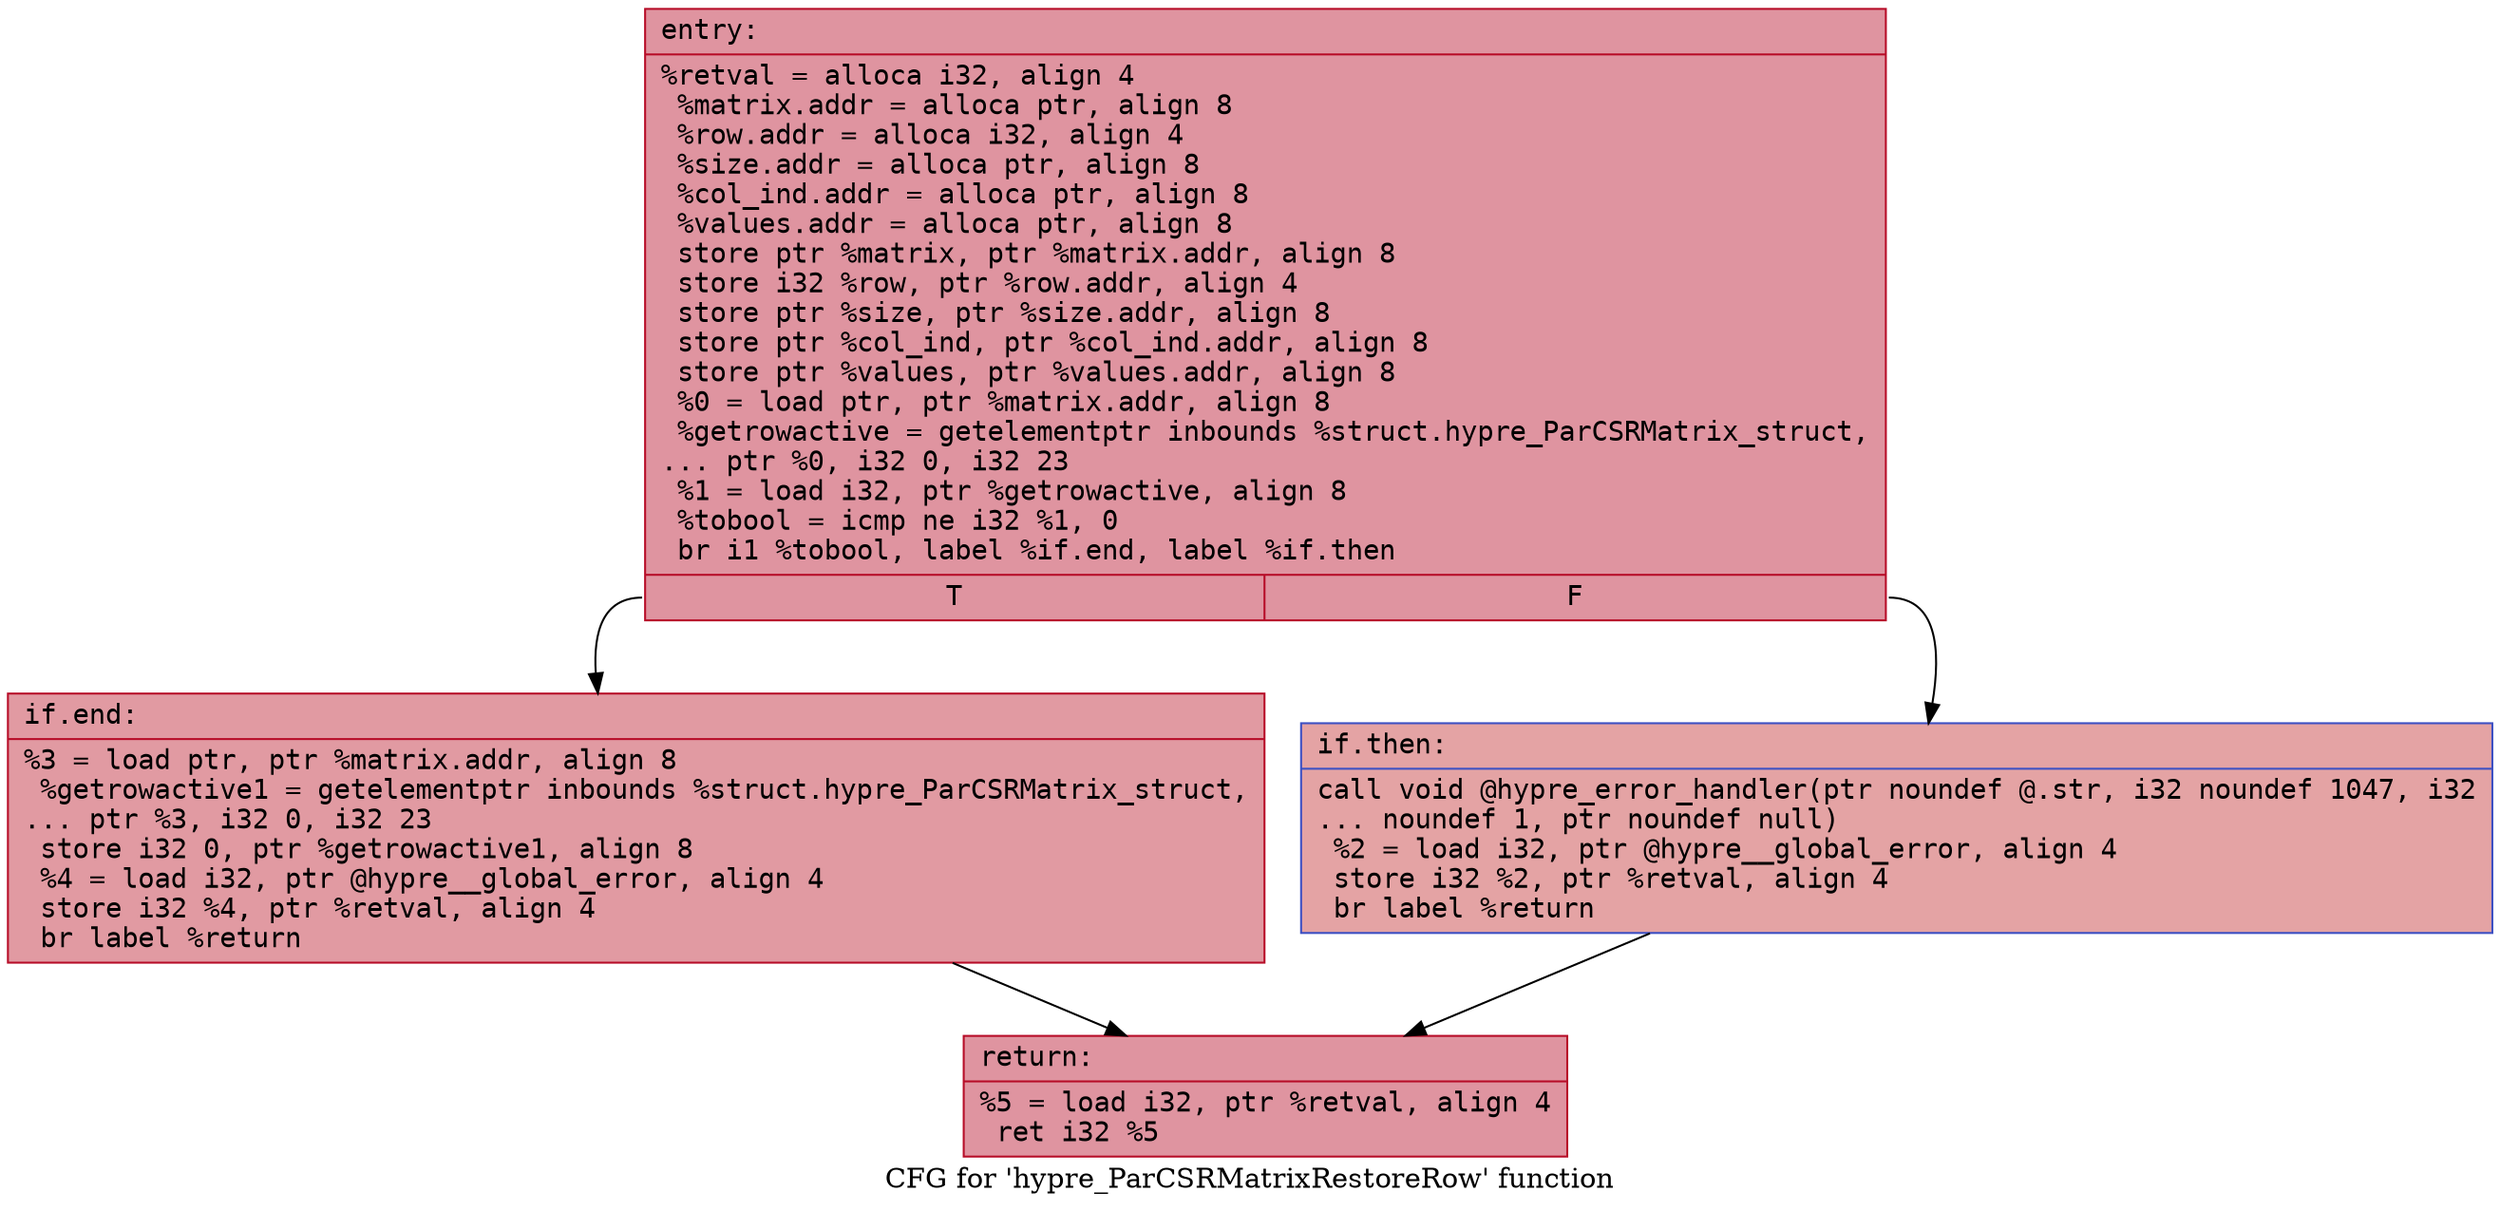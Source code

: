 digraph "CFG for 'hypre_ParCSRMatrixRestoreRow' function" {
	label="CFG for 'hypre_ParCSRMatrixRestoreRow' function";

	Node0x55b0c818c450 [shape=record,color="#b70d28ff", style=filled, fillcolor="#b70d2870" fontname="Courier",label="{entry:\l|  %retval = alloca i32, align 4\l  %matrix.addr = alloca ptr, align 8\l  %row.addr = alloca i32, align 4\l  %size.addr = alloca ptr, align 8\l  %col_ind.addr = alloca ptr, align 8\l  %values.addr = alloca ptr, align 8\l  store ptr %matrix, ptr %matrix.addr, align 8\l  store i32 %row, ptr %row.addr, align 4\l  store ptr %size, ptr %size.addr, align 8\l  store ptr %col_ind, ptr %col_ind.addr, align 8\l  store ptr %values, ptr %values.addr, align 8\l  %0 = load ptr, ptr %matrix.addr, align 8\l  %getrowactive = getelementptr inbounds %struct.hypre_ParCSRMatrix_struct,\l... ptr %0, i32 0, i32 23\l  %1 = load i32, ptr %getrowactive, align 8\l  %tobool = icmp ne i32 %1, 0\l  br i1 %tobool, label %if.end, label %if.then\l|{<s0>T|<s1>F}}"];
	Node0x55b0c818c450:s0 -> Node0x55b0c818d330[tooltip="entry -> if.end\nProbability 62.50%" ];
	Node0x55b0c818c450:s1 -> Node0x55b0c818d3a0[tooltip="entry -> if.then\nProbability 37.50%" ];
	Node0x55b0c818d3a0 [shape=record,color="#3d50c3ff", style=filled, fillcolor="#c32e3170" fontname="Courier",label="{if.then:\l|  call void @hypre_error_handler(ptr noundef @.str, i32 noundef 1047, i32\l... noundef 1, ptr noundef null)\l  %2 = load i32, ptr @hypre__global_error, align 4\l  store i32 %2, ptr %retval, align 4\l  br label %return\l}"];
	Node0x55b0c818d3a0 -> Node0x55b0c818d800[tooltip="if.then -> return\nProbability 100.00%" ];
	Node0x55b0c818d330 [shape=record,color="#b70d28ff", style=filled, fillcolor="#bb1b2c70" fontname="Courier",label="{if.end:\l|  %3 = load ptr, ptr %matrix.addr, align 8\l  %getrowactive1 = getelementptr inbounds %struct.hypre_ParCSRMatrix_struct,\l... ptr %3, i32 0, i32 23\l  store i32 0, ptr %getrowactive1, align 8\l  %4 = load i32, ptr @hypre__global_error, align 4\l  store i32 %4, ptr %retval, align 4\l  br label %return\l}"];
	Node0x55b0c818d330 -> Node0x55b0c818d800[tooltip="if.end -> return\nProbability 100.00%" ];
	Node0x55b0c818d800 [shape=record,color="#b70d28ff", style=filled, fillcolor="#b70d2870" fontname="Courier",label="{return:\l|  %5 = load i32, ptr %retval, align 4\l  ret i32 %5\l}"];
}
